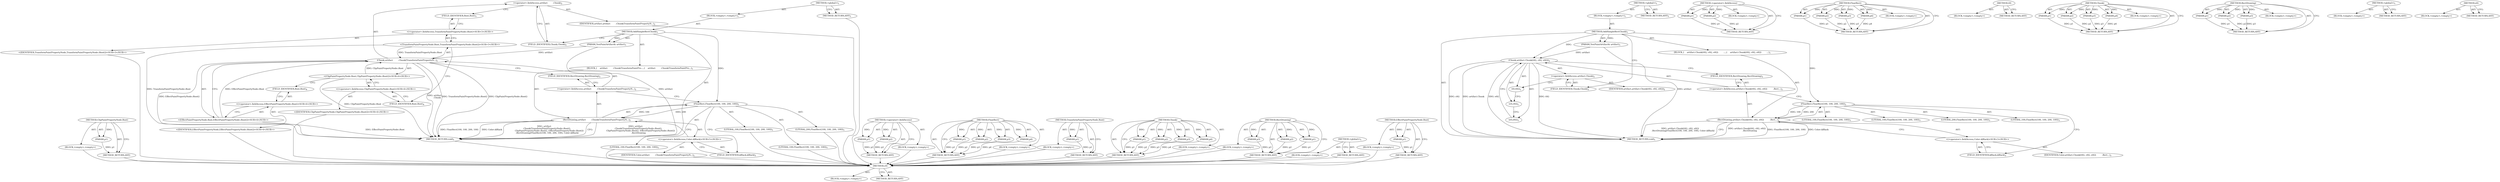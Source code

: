 digraph "e0" {
vulnerable_79 [label=<(METHOD,ClipPaintPropertyNode.Root)>];
vulnerable_80 [label=<(PARAM,p1)>];
vulnerable_81 [label=<(BLOCK,&lt;empty&gt;,&lt;empty&gt;)>];
vulnerable_82 [label=<(METHOD_RETURN,ANY)>];
vulnerable_6 [label=<(METHOD,&lt;global&gt;)<SUB>1</SUB>>];
vulnerable_7 [label=<(BLOCK,&lt;empty&gt;,&lt;empty&gt;)<SUB>1</SUB>>];
vulnerable_8 [label=<(METHOD,AddSimpleRectChunk)<SUB>1</SUB>>];
vulnerable_9 [label=<(PARAM,TestPaintArtifact&amp; artifact)<SUB>1</SUB>>];
vulnerable_10 [label=<(BLOCK,{
    artifact
        .Chunk(TransformPaintPro...,{
    artifact
        .Chunk(TransformPaintPro...)<SUB>1</SUB>>];
vulnerable_11 [label=<(RectDrawing,artifact
        .Chunk(TransformPaintPropertyN...)<SUB>2</SUB>>];
vulnerable_12 [label=<(&lt;operator&gt;.fieldAccess,artifact
        .Chunk(TransformPaintPropertyN...)<SUB>2</SUB>>];
vulnerable_13 [label=<(Chunk,artifact
        .Chunk(TransformPaintPropertyN...)<SUB>2</SUB>>];
vulnerable_14 [label=<(&lt;operator&gt;.fieldAccess,artifact
        .Chunk)<SUB>2</SUB>>];
vulnerable_15 [label=<(IDENTIFIER,artifact,artifact
        .Chunk(TransformPaintPropertyN...)<SUB>2</SUB>>];
vulnerable_16 [label=<(FIELD_IDENTIFIER,Chunk,Chunk)<SUB>2</SUB>>];
vulnerable_17 [label="<(TransformPaintPropertyNode.Root,TransformPaintPropertyNode::Root())<SUB>3</SUB>>"];
vulnerable_18 [label="<(&lt;operator&gt;.fieldAccess,TransformPaintPropertyNode::Root)<SUB>3</SUB>>"];
vulnerable_19 [label="<(IDENTIFIER,TransformPaintPropertyNode,TransformPaintPropertyNode::Root())<SUB>3</SUB>>"];
vulnerable_20 [label=<(FIELD_IDENTIFIER,Root,Root)<SUB>3</SUB>>];
vulnerable_21 [label="<(ClipPaintPropertyNode.Root,ClipPaintPropertyNode::Root())<SUB>4</SUB>>"];
vulnerable_22 [label="<(&lt;operator&gt;.fieldAccess,ClipPaintPropertyNode::Root)<SUB>4</SUB>>"];
vulnerable_23 [label="<(IDENTIFIER,ClipPaintPropertyNode,ClipPaintPropertyNode::Root())<SUB>4</SUB>>"];
vulnerable_24 [label=<(FIELD_IDENTIFIER,Root,Root)<SUB>4</SUB>>];
vulnerable_25 [label="<(EffectPaintPropertyNode.Root,EffectPaintPropertyNode::Root())<SUB>4</SUB>>"];
vulnerable_26 [label="<(&lt;operator&gt;.fieldAccess,EffectPaintPropertyNode::Root)<SUB>4</SUB>>"];
vulnerable_27 [label="<(IDENTIFIER,EffectPaintPropertyNode,EffectPaintPropertyNode::Root())<SUB>4</SUB>>"];
vulnerable_28 [label=<(FIELD_IDENTIFIER,Root,Root)<SUB>4</SUB>>];
vulnerable_29 [label=<(FIELD_IDENTIFIER,RectDrawing,RectDrawing)<SUB>2</SUB>>];
vulnerable_30 [label=<(FloatRect,FloatRect(100, 100, 200, 100))<SUB>5</SUB>>];
vulnerable_31 [label=<(LITERAL,100,FloatRect(100, 100, 200, 100))<SUB>5</SUB>>];
vulnerable_32 [label=<(LITERAL,100,FloatRect(100, 100, 200, 100))<SUB>5</SUB>>];
vulnerable_33 [label=<(LITERAL,200,FloatRect(100, 100, 200, 100))<SUB>5</SUB>>];
vulnerable_34 [label=<(LITERAL,100,FloatRect(100, 100, 200, 100))<SUB>5</SUB>>];
vulnerable_35 [label="<(&lt;operator&gt;.fieldAccess,Color::kBlack)<SUB>5</SUB>>"];
vulnerable_36 [label=<(IDENTIFIER,Color,artifact
        .Chunk(TransformPaintPropertyN...)<SUB>5</SUB>>];
vulnerable_37 [label=<(FIELD_IDENTIFIER,kBlack,kBlack)<SUB>5</SUB>>];
vulnerable_38 [label=<(METHOD_RETURN,void)<SUB>1</SUB>>];
vulnerable_40 [label=<(METHOD_RETURN,ANY)<SUB>1</SUB>>];
vulnerable_63 [label=<(METHOD,&lt;operator&gt;.fieldAccess)>];
vulnerable_64 [label=<(PARAM,p1)>];
vulnerable_65 [label=<(PARAM,p2)>];
vulnerable_66 [label=<(BLOCK,&lt;empty&gt;,&lt;empty&gt;)>];
vulnerable_67 [label=<(METHOD_RETURN,ANY)>];
vulnerable_87 [label=<(METHOD,FloatRect)>];
vulnerable_88 [label=<(PARAM,p1)>];
vulnerable_89 [label=<(PARAM,p2)>];
vulnerable_90 [label=<(PARAM,p3)>];
vulnerable_91 [label=<(PARAM,p4)>];
vulnerable_92 [label=<(BLOCK,&lt;empty&gt;,&lt;empty&gt;)>];
vulnerable_93 [label=<(METHOD_RETURN,ANY)>];
vulnerable_75 [label=<(METHOD,TransformPaintPropertyNode.Root)>];
vulnerable_76 [label=<(PARAM,p1)>];
vulnerable_77 [label=<(BLOCK,&lt;empty&gt;,&lt;empty&gt;)>];
vulnerable_78 [label=<(METHOD_RETURN,ANY)>];
vulnerable_68 [label=<(METHOD,Chunk)>];
vulnerable_69 [label=<(PARAM,p1)>];
vulnerable_70 [label=<(PARAM,p2)>];
vulnerable_71 [label=<(PARAM,p3)>];
vulnerable_72 [label=<(PARAM,p4)>];
vulnerable_73 [label=<(BLOCK,&lt;empty&gt;,&lt;empty&gt;)>];
vulnerable_74 [label=<(METHOD_RETURN,ANY)>];
vulnerable_57 [label=<(METHOD,RectDrawing)>];
vulnerable_58 [label=<(PARAM,p1)>];
vulnerable_59 [label=<(PARAM,p2)>];
vulnerable_60 [label=<(PARAM,p3)>];
vulnerable_61 [label=<(BLOCK,&lt;empty&gt;,&lt;empty&gt;)>];
vulnerable_62 [label=<(METHOD_RETURN,ANY)>];
vulnerable_51 [label=<(METHOD,&lt;global&gt;)<SUB>1</SUB>>];
vulnerable_52 [label=<(BLOCK,&lt;empty&gt;,&lt;empty&gt;)>];
vulnerable_53 [label=<(METHOD_RETURN,ANY)>];
vulnerable_83 [label=<(METHOD,EffectPaintPropertyNode.Root)>];
vulnerable_84 [label=<(PARAM,p1)>];
vulnerable_85 [label=<(BLOCK,&lt;empty&gt;,&lt;empty&gt;)>];
vulnerable_86 [label=<(METHOD_RETURN,ANY)>];
fixed_69 [label=<(METHOD,c0)>];
fixed_70 [label=<(BLOCK,&lt;empty&gt;,&lt;empty&gt;)>];
fixed_71 [label=<(METHOD_RETURN,ANY)>];
fixed_6 [label=<(METHOD,&lt;global&gt;)<SUB>1</SUB>>];
fixed_7 [label=<(BLOCK,&lt;empty&gt;,&lt;empty&gt;)<SUB>1</SUB>>];
fixed_8 [label=<(METHOD,AddSimpleRectChunk)<SUB>1</SUB>>];
fixed_9 [label=<(PARAM,TestPaintArtifact&amp; artifact)<SUB>1</SUB>>];
fixed_10 [label=<(BLOCK,{
    artifact.Chunk(t0(), c0(), e0())
        ...,{
    artifact.Chunk(t0(), c0(), e0())
        ...)<SUB>1</SUB>>];
fixed_11 [label=<(RectDrawing,artifact.Chunk(t0(), c0(), e0())
         .Rect...)<SUB>2</SUB>>];
fixed_12 [label=<(&lt;operator&gt;.fieldAccess,artifact.Chunk(t0(), c0(), e0())
         .Rect...)<SUB>2</SUB>>];
fixed_13 [label=<(Chunk,artifact.Chunk(t0(), c0(), e0()))<SUB>2</SUB>>];
fixed_14 [label=<(&lt;operator&gt;.fieldAccess,artifact.Chunk)<SUB>2</SUB>>];
fixed_15 [label=<(IDENTIFIER,artifact,artifact.Chunk(t0(), c0(), e0()))<SUB>2</SUB>>];
fixed_16 [label=<(FIELD_IDENTIFIER,Chunk,Chunk)<SUB>2</SUB>>];
fixed_17 [label=<(t0,t0())<SUB>2</SUB>>];
fixed_18 [label=<(c0,c0())<SUB>2</SUB>>];
fixed_19 [label=<(e0,e0())<SUB>2</SUB>>];
fixed_20 [label=<(FIELD_IDENTIFIER,RectDrawing,RectDrawing)<SUB>2</SUB>>];
fixed_21 [label=<(FloatRect,FloatRect(100, 100, 200, 100))<SUB>3</SUB>>];
fixed_22 [label=<(LITERAL,100,FloatRect(100, 100, 200, 100))<SUB>3</SUB>>];
fixed_23 [label=<(LITERAL,100,FloatRect(100, 100, 200, 100))<SUB>3</SUB>>];
fixed_24 [label=<(LITERAL,200,FloatRect(100, 100, 200, 100))<SUB>3</SUB>>];
fixed_25 [label=<(LITERAL,100,FloatRect(100, 100, 200, 100))<SUB>3</SUB>>];
fixed_26 [label="<(&lt;operator&gt;.fieldAccess,Color::kBlack)<SUB>3</SUB>>"];
fixed_27 [label=<(IDENTIFIER,Color,artifact.Chunk(t0(), c0(), e0())
         .Rect...)<SUB>3</SUB>>];
fixed_28 [label=<(FIELD_IDENTIFIER,kBlack,kBlack)<SUB>3</SUB>>];
fixed_29 [label=<(METHOD_RETURN,void)<SUB>1</SUB>>];
fixed_31 [label=<(METHOD_RETURN,ANY)<SUB>1</SUB>>];
fixed_54 [label=<(METHOD,&lt;operator&gt;.fieldAccess)>];
fixed_55 [label=<(PARAM,p1)>];
fixed_56 [label=<(PARAM,p2)>];
fixed_57 [label=<(BLOCK,&lt;empty&gt;,&lt;empty&gt;)>];
fixed_58 [label=<(METHOD_RETURN,ANY)>];
fixed_75 [label=<(METHOD,FloatRect)>];
fixed_76 [label=<(PARAM,p1)>];
fixed_77 [label=<(PARAM,p2)>];
fixed_78 [label=<(PARAM,p3)>];
fixed_79 [label=<(PARAM,p4)>];
fixed_80 [label=<(BLOCK,&lt;empty&gt;,&lt;empty&gt;)>];
fixed_81 [label=<(METHOD_RETURN,ANY)>];
fixed_66 [label=<(METHOD,t0)>];
fixed_67 [label=<(BLOCK,&lt;empty&gt;,&lt;empty&gt;)>];
fixed_68 [label=<(METHOD_RETURN,ANY)>];
fixed_59 [label=<(METHOD,Chunk)>];
fixed_60 [label=<(PARAM,p1)>];
fixed_61 [label=<(PARAM,p2)>];
fixed_62 [label=<(PARAM,p3)>];
fixed_63 [label=<(PARAM,p4)>];
fixed_64 [label=<(BLOCK,&lt;empty&gt;,&lt;empty&gt;)>];
fixed_65 [label=<(METHOD_RETURN,ANY)>];
fixed_48 [label=<(METHOD,RectDrawing)>];
fixed_49 [label=<(PARAM,p1)>];
fixed_50 [label=<(PARAM,p2)>];
fixed_51 [label=<(PARAM,p3)>];
fixed_52 [label=<(BLOCK,&lt;empty&gt;,&lt;empty&gt;)>];
fixed_53 [label=<(METHOD_RETURN,ANY)>];
fixed_42 [label=<(METHOD,&lt;global&gt;)<SUB>1</SUB>>];
fixed_43 [label=<(BLOCK,&lt;empty&gt;,&lt;empty&gt;)>];
fixed_44 [label=<(METHOD_RETURN,ANY)>];
fixed_72 [label=<(METHOD,e0)>];
fixed_73 [label=<(BLOCK,&lt;empty&gt;,&lt;empty&gt;)>];
fixed_74 [label=<(METHOD_RETURN,ANY)>];
vulnerable_79 -> vulnerable_80  [key=0, label="AST: "];
vulnerable_79 -> vulnerable_80  [key=1, label="DDG: "];
vulnerable_79 -> vulnerable_81  [key=0, label="AST: "];
vulnerable_79 -> vulnerable_82  [key=0, label="AST: "];
vulnerable_79 -> vulnerable_82  [key=1, label="CFG: "];
vulnerable_80 -> vulnerable_82  [key=0, label="DDG: p1"];
vulnerable_81 -> fixed_69  [key=0];
vulnerable_82 -> fixed_69  [key=0];
vulnerable_6 -> vulnerable_7  [key=0, label="AST: "];
vulnerable_6 -> vulnerable_40  [key=0, label="AST: "];
vulnerable_6 -> vulnerable_40  [key=1, label="CFG: "];
vulnerable_7 -> vulnerable_8  [key=0, label="AST: "];
vulnerable_8 -> vulnerable_9  [key=0, label="AST: "];
vulnerable_8 -> vulnerable_9  [key=1, label="DDG: "];
vulnerable_8 -> vulnerable_10  [key=0, label="AST: "];
vulnerable_8 -> vulnerable_38  [key=0, label="AST: "];
vulnerable_8 -> vulnerable_16  [key=0, label="CFG: "];
vulnerable_8 -> vulnerable_30  [key=0, label="DDG: "];
vulnerable_9 -> vulnerable_38  [key=0, label="DDG: artifact"];
vulnerable_9 -> vulnerable_13  [key=0, label="DDG: artifact"];
vulnerable_10 -> vulnerable_11  [key=0, label="AST: "];
vulnerable_11 -> vulnerable_12  [key=0, label="AST: "];
vulnerable_11 -> vulnerable_30  [key=0, label="AST: "];
vulnerable_11 -> vulnerable_35  [key=0, label="AST: "];
vulnerable_11 -> vulnerable_38  [key=0, label="CFG: "];
vulnerable_11 -> vulnerable_38  [key=1, label="DDG: artifact
        .Chunk(TransformPaintPropertyNode::Root(),
               ClipPaintPropertyNode::Root(), EffectPaintPropertyNode::Root())
         .RectDrawing"];
vulnerable_11 -> vulnerable_38  [key=2, label="DDG: FloatRect(100, 100, 200, 100)"];
vulnerable_11 -> vulnerable_38  [key=3, label="DDG: Color::kBlack"];
vulnerable_11 -> vulnerable_38  [key=4, label="DDG: artifact
        .Chunk(TransformPaintPropertyNode::Root(),
               ClipPaintPropertyNode::Root(), EffectPaintPropertyNode::Root())
         .RectDrawing(FloatRect(100, 100, 200, 100), Color::kBlack)"];
vulnerable_12 -> vulnerable_13  [key=0, label="AST: "];
vulnerable_12 -> vulnerable_29  [key=0, label="AST: "];
vulnerable_12 -> vulnerable_30  [key=0, label="CFG: "];
vulnerable_13 -> vulnerable_14  [key=0, label="AST: "];
vulnerable_13 -> vulnerable_17  [key=0, label="AST: "];
vulnerable_13 -> vulnerable_21  [key=0, label="AST: "];
vulnerable_13 -> vulnerable_25  [key=0, label="AST: "];
vulnerable_13 -> vulnerable_29  [key=0, label="CFG: "];
vulnerable_13 -> vulnerable_38  [key=0, label="DDG: artifact
        .Chunk"];
vulnerable_13 -> vulnerable_38  [key=1, label="DDG: TransformPaintPropertyNode::Root()"];
vulnerable_13 -> vulnerable_38  [key=2, label="DDG: ClipPaintPropertyNode::Root()"];
vulnerable_13 -> vulnerable_38  [key=3, label="DDG: EffectPaintPropertyNode::Root()"];
vulnerable_14 -> vulnerable_15  [key=0, label="AST: "];
vulnerable_14 -> vulnerable_16  [key=0, label="AST: "];
vulnerable_14 -> vulnerable_20  [key=0, label="CFG: "];
vulnerable_15 -> fixed_69  [key=0];
vulnerable_16 -> vulnerable_14  [key=0, label="CFG: "];
vulnerable_17 -> vulnerable_18  [key=0, label="AST: "];
vulnerable_17 -> vulnerable_24  [key=0, label="CFG: "];
vulnerable_17 -> vulnerable_38  [key=0, label="DDG: TransformPaintPropertyNode::Root"];
vulnerable_17 -> vulnerable_13  [key=0, label="DDG: TransformPaintPropertyNode::Root"];
vulnerable_18 -> vulnerable_19  [key=0, label="AST: "];
vulnerable_18 -> vulnerable_20  [key=0, label="AST: "];
vulnerable_18 -> vulnerable_17  [key=0, label="CFG: "];
vulnerable_19 -> fixed_69  [key=0];
vulnerable_20 -> vulnerable_18  [key=0, label="CFG: "];
vulnerable_21 -> vulnerable_22  [key=0, label="AST: "];
vulnerable_21 -> vulnerable_28  [key=0, label="CFG: "];
vulnerable_21 -> vulnerable_38  [key=0, label="DDG: ClipPaintPropertyNode::Root"];
vulnerable_21 -> vulnerable_13  [key=0, label="DDG: ClipPaintPropertyNode::Root"];
vulnerable_22 -> vulnerable_23  [key=0, label="AST: "];
vulnerable_22 -> vulnerable_24  [key=0, label="AST: "];
vulnerable_22 -> vulnerable_21  [key=0, label="CFG: "];
vulnerable_23 -> fixed_69  [key=0];
vulnerable_24 -> vulnerable_22  [key=0, label="CFG: "];
vulnerable_25 -> vulnerable_26  [key=0, label="AST: "];
vulnerable_25 -> vulnerable_13  [key=0, label="CFG: "];
vulnerable_25 -> vulnerable_13  [key=1, label="DDG: EffectPaintPropertyNode::Root"];
vulnerable_25 -> vulnerable_38  [key=0, label="DDG: EffectPaintPropertyNode::Root"];
vulnerable_26 -> vulnerable_27  [key=0, label="AST: "];
vulnerable_26 -> vulnerable_28  [key=0, label="AST: "];
vulnerable_26 -> vulnerable_25  [key=0, label="CFG: "];
vulnerable_27 -> fixed_69  [key=0];
vulnerable_28 -> vulnerable_26  [key=0, label="CFG: "];
vulnerable_29 -> vulnerable_12  [key=0, label="CFG: "];
vulnerable_30 -> vulnerable_31  [key=0, label="AST: "];
vulnerable_30 -> vulnerable_32  [key=0, label="AST: "];
vulnerable_30 -> vulnerable_33  [key=0, label="AST: "];
vulnerable_30 -> vulnerable_34  [key=0, label="AST: "];
vulnerable_30 -> vulnerable_37  [key=0, label="CFG: "];
vulnerable_30 -> vulnerable_11  [key=0, label="DDG: 100"];
vulnerable_30 -> vulnerable_11  [key=1, label="DDG: 200"];
vulnerable_31 -> fixed_69  [key=0];
vulnerable_32 -> fixed_69  [key=0];
vulnerable_33 -> fixed_69  [key=0];
vulnerable_34 -> fixed_69  [key=0];
vulnerable_35 -> vulnerable_36  [key=0, label="AST: "];
vulnerable_35 -> vulnerable_37  [key=0, label="AST: "];
vulnerable_35 -> vulnerable_11  [key=0, label="CFG: "];
vulnerable_36 -> fixed_69  [key=0];
vulnerable_37 -> vulnerable_35  [key=0, label="CFG: "];
vulnerable_38 -> fixed_69  [key=0];
vulnerable_40 -> fixed_69  [key=0];
vulnerable_63 -> vulnerable_64  [key=0, label="AST: "];
vulnerable_63 -> vulnerable_64  [key=1, label="DDG: "];
vulnerable_63 -> vulnerable_66  [key=0, label="AST: "];
vulnerable_63 -> vulnerable_65  [key=0, label="AST: "];
vulnerable_63 -> vulnerable_65  [key=1, label="DDG: "];
vulnerable_63 -> vulnerable_67  [key=0, label="AST: "];
vulnerable_63 -> vulnerable_67  [key=1, label="CFG: "];
vulnerable_64 -> vulnerable_67  [key=0, label="DDG: p1"];
vulnerable_65 -> vulnerable_67  [key=0, label="DDG: p2"];
vulnerable_66 -> fixed_69  [key=0];
vulnerable_67 -> fixed_69  [key=0];
vulnerable_87 -> vulnerable_88  [key=0, label="AST: "];
vulnerable_87 -> vulnerable_88  [key=1, label="DDG: "];
vulnerable_87 -> vulnerable_92  [key=0, label="AST: "];
vulnerable_87 -> vulnerable_89  [key=0, label="AST: "];
vulnerable_87 -> vulnerable_89  [key=1, label="DDG: "];
vulnerable_87 -> vulnerable_93  [key=0, label="AST: "];
vulnerable_87 -> vulnerable_93  [key=1, label="CFG: "];
vulnerable_87 -> vulnerable_90  [key=0, label="AST: "];
vulnerable_87 -> vulnerable_90  [key=1, label="DDG: "];
vulnerable_87 -> vulnerable_91  [key=0, label="AST: "];
vulnerable_87 -> vulnerable_91  [key=1, label="DDG: "];
vulnerable_88 -> vulnerable_93  [key=0, label="DDG: p1"];
vulnerable_89 -> vulnerable_93  [key=0, label="DDG: p2"];
vulnerable_90 -> vulnerable_93  [key=0, label="DDG: p3"];
vulnerable_91 -> vulnerable_93  [key=0, label="DDG: p4"];
vulnerable_92 -> fixed_69  [key=0];
vulnerable_93 -> fixed_69  [key=0];
vulnerable_75 -> vulnerable_76  [key=0, label="AST: "];
vulnerable_75 -> vulnerable_76  [key=1, label="DDG: "];
vulnerable_75 -> vulnerable_77  [key=0, label="AST: "];
vulnerable_75 -> vulnerable_78  [key=0, label="AST: "];
vulnerable_75 -> vulnerable_78  [key=1, label="CFG: "];
vulnerable_76 -> vulnerable_78  [key=0, label="DDG: p1"];
vulnerable_77 -> fixed_69  [key=0];
vulnerable_78 -> fixed_69  [key=0];
vulnerable_68 -> vulnerable_69  [key=0, label="AST: "];
vulnerable_68 -> vulnerable_69  [key=1, label="DDG: "];
vulnerable_68 -> vulnerable_73  [key=0, label="AST: "];
vulnerable_68 -> vulnerable_70  [key=0, label="AST: "];
vulnerable_68 -> vulnerable_70  [key=1, label="DDG: "];
vulnerable_68 -> vulnerable_74  [key=0, label="AST: "];
vulnerable_68 -> vulnerable_74  [key=1, label="CFG: "];
vulnerable_68 -> vulnerable_71  [key=0, label="AST: "];
vulnerable_68 -> vulnerable_71  [key=1, label="DDG: "];
vulnerable_68 -> vulnerable_72  [key=0, label="AST: "];
vulnerable_68 -> vulnerable_72  [key=1, label="DDG: "];
vulnerable_69 -> vulnerable_74  [key=0, label="DDG: p1"];
vulnerable_70 -> vulnerable_74  [key=0, label="DDG: p2"];
vulnerable_71 -> vulnerable_74  [key=0, label="DDG: p3"];
vulnerable_72 -> vulnerable_74  [key=0, label="DDG: p4"];
vulnerable_73 -> fixed_69  [key=0];
vulnerable_74 -> fixed_69  [key=0];
vulnerable_57 -> vulnerable_58  [key=0, label="AST: "];
vulnerable_57 -> vulnerable_58  [key=1, label="DDG: "];
vulnerable_57 -> vulnerable_61  [key=0, label="AST: "];
vulnerable_57 -> vulnerable_59  [key=0, label="AST: "];
vulnerable_57 -> vulnerable_59  [key=1, label="DDG: "];
vulnerable_57 -> vulnerable_62  [key=0, label="AST: "];
vulnerable_57 -> vulnerable_62  [key=1, label="CFG: "];
vulnerable_57 -> vulnerable_60  [key=0, label="AST: "];
vulnerable_57 -> vulnerable_60  [key=1, label="DDG: "];
vulnerable_58 -> vulnerable_62  [key=0, label="DDG: p1"];
vulnerable_59 -> vulnerable_62  [key=0, label="DDG: p2"];
vulnerable_60 -> vulnerable_62  [key=0, label="DDG: p3"];
vulnerable_61 -> fixed_69  [key=0];
vulnerable_62 -> fixed_69  [key=0];
vulnerable_51 -> vulnerable_52  [key=0, label="AST: "];
vulnerable_51 -> vulnerable_53  [key=0, label="AST: "];
vulnerable_51 -> vulnerable_53  [key=1, label="CFG: "];
vulnerable_52 -> fixed_69  [key=0];
vulnerable_53 -> fixed_69  [key=0];
vulnerable_83 -> vulnerable_84  [key=0, label="AST: "];
vulnerable_83 -> vulnerable_84  [key=1, label="DDG: "];
vulnerable_83 -> vulnerable_85  [key=0, label="AST: "];
vulnerable_83 -> vulnerable_86  [key=0, label="AST: "];
vulnerable_83 -> vulnerable_86  [key=1, label="CFG: "];
vulnerable_84 -> vulnerable_86  [key=0, label="DDG: p1"];
vulnerable_85 -> fixed_69  [key=0];
vulnerable_86 -> fixed_69  [key=0];
fixed_69 -> fixed_70  [key=0, label="AST: "];
fixed_69 -> fixed_71  [key=0, label="AST: "];
fixed_69 -> fixed_71  [key=1, label="CFG: "];
fixed_6 -> fixed_7  [key=0, label="AST: "];
fixed_6 -> fixed_31  [key=0, label="AST: "];
fixed_6 -> fixed_31  [key=1, label="CFG: "];
fixed_7 -> fixed_8  [key=0, label="AST: "];
fixed_8 -> fixed_9  [key=0, label="AST: "];
fixed_8 -> fixed_9  [key=1, label="DDG: "];
fixed_8 -> fixed_10  [key=0, label="AST: "];
fixed_8 -> fixed_29  [key=0, label="AST: "];
fixed_8 -> fixed_16  [key=0, label="CFG: "];
fixed_8 -> fixed_21  [key=0, label="DDG: "];
fixed_8 -> fixed_13  [key=0, label="DDG: "];
fixed_9 -> fixed_29  [key=0, label="DDG: artifact"];
fixed_9 -> fixed_13  [key=0, label="DDG: artifact"];
fixed_10 -> fixed_11  [key=0, label="AST: "];
fixed_11 -> fixed_12  [key=0, label="AST: "];
fixed_11 -> fixed_21  [key=0, label="AST: "];
fixed_11 -> fixed_26  [key=0, label="AST: "];
fixed_11 -> fixed_29  [key=0, label="CFG: "];
fixed_11 -> fixed_29  [key=1, label="DDG: artifact.Chunk(t0(), c0(), e0())
         .RectDrawing"];
fixed_11 -> fixed_29  [key=2, label="DDG: FloatRect(100, 100, 200, 100)"];
fixed_11 -> fixed_29  [key=3, label="DDG: Color::kBlack"];
fixed_11 -> fixed_29  [key=4, label="DDG: artifact.Chunk(t0(), c0(), e0())
         .RectDrawing(FloatRect(100, 100, 200, 100), Color::kBlack)"];
fixed_12 -> fixed_13  [key=0, label="AST: "];
fixed_12 -> fixed_20  [key=0, label="AST: "];
fixed_12 -> fixed_21  [key=0, label="CFG: "];
fixed_13 -> fixed_14  [key=0, label="AST: "];
fixed_13 -> fixed_17  [key=0, label="AST: "];
fixed_13 -> fixed_18  [key=0, label="AST: "];
fixed_13 -> fixed_19  [key=0, label="AST: "];
fixed_13 -> fixed_20  [key=0, label="CFG: "];
fixed_13 -> fixed_29  [key=0, label="DDG: artifact.Chunk"];
fixed_13 -> fixed_29  [key=1, label="DDG: t0()"];
fixed_13 -> fixed_29  [key=2, label="DDG: c0()"];
fixed_13 -> fixed_29  [key=3, label="DDG: e0()"];
fixed_14 -> fixed_15  [key=0, label="AST: "];
fixed_14 -> fixed_16  [key=0, label="AST: "];
fixed_14 -> fixed_17  [key=0, label="CFG: "];
fixed_16 -> fixed_14  [key=0, label="CFG: "];
fixed_17 -> fixed_18  [key=0, label="CFG: "];
fixed_18 -> fixed_19  [key=0, label="CFG: "];
fixed_19 -> fixed_13  [key=0, label="CFG: "];
fixed_20 -> fixed_12  [key=0, label="CFG: "];
fixed_21 -> fixed_22  [key=0, label="AST: "];
fixed_21 -> fixed_23  [key=0, label="AST: "];
fixed_21 -> fixed_24  [key=0, label="AST: "];
fixed_21 -> fixed_25  [key=0, label="AST: "];
fixed_21 -> fixed_28  [key=0, label="CFG: "];
fixed_21 -> fixed_11  [key=0, label="DDG: 100"];
fixed_21 -> fixed_11  [key=1, label="DDG: 200"];
fixed_26 -> fixed_27  [key=0, label="AST: "];
fixed_26 -> fixed_28  [key=0, label="AST: "];
fixed_26 -> fixed_11  [key=0, label="CFG: "];
fixed_28 -> fixed_26  [key=0, label="CFG: "];
fixed_54 -> fixed_55  [key=0, label="AST: "];
fixed_54 -> fixed_55  [key=1, label="DDG: "];
fixed_54 -> fixed_57  [key=0, label="AST: "];
fixed_54 -> fixed_56  [key=0, label="AST: "];
fixed_54 -> fixed_56  [key=1, label="DDG: "];
fixed_54 -> fixed_58  [key=0, label="AST: "];
fixed_54 -> fixed_58  [key=1, label="CFG: "];
fixed_55 -> fixed_58  [key=0, label="DDG: p1"];
fixed_56 -> fixed_58  [key=0, label="DDG: p2"];
fixed_75 -> fixed_76  [key=0, label="AST: "];
fixed_75 -> fixed_76  [key=1, label="DDG: "];
fixed_75 -> fixed_80  [key=0, label="AST: "];
fixed_75 -> fixed_77  [key=0, label="AST: "];
fixed_75 -> fixed_77  [key=1, label="DDG: "];
fixed_75 -> fixed_81  [key=0, label="AST: "];
fixed_75 -> fixed_81  [key=1, label="CFG: "];
fixed_75 -> fixed_78  [key=0, label="AST: "];
fixed_75 -> fixed_78  [key=1, label="DDG: "];
fixed_75 -> fixed_79  [key=0, label="AST: "];
fixed_75 -> fixed_79  [key=1, label="DDG: "];
fixed_76 -> fixed_81  [key=0, label="DDG: p1"];
fixed_77 -> fixed_81  [key=0, label="DDG: p2"];
fixed_78 -> fixed_81  [key=0, label="DDG: p3"];
fixed_79 -> fixed_81  [key=0, label="DDG: p4"];
fixed_66 -> fixed_67  [key=0, label="AST: "];
fixed_66 -> fixed_68  [key=0, label="AST: "];
fixed_66 -> fixed_68  [key=1, label="CFG: "];
fixed_59 -> fixed_60  [key=0, label="AST: "];
fixed_59 -> fixed_60  [key=1, label="DDG: "];
fixed_59 -> fixed_64  [key=0, label="AST: "];
fixed_59 -> fixed_61  [key=0, label="AST: "];
fixed_59 -> fixed_61  [key=1, label="DDG: "];
fixed_59 -> fixed_65  [key=0, label="AST: "];
fixed_59 -> fixed_65  [key=1, label="CFG: "];
fixed_59 -> fixed_62  [key=0, label="AST: "];
fixed_59 -> fixed_62  [key=1, label="DDG: "];
fixed_59 -> fixed_63  [key=0, label="AST: "];
fixed_59 -> fixed_63  [key=1, label="DDG: "];
fixed_60 -> fixed_65  [key=0, label="DDG: p1"];
fixed_61 -> fixed_65  [key=0, label="DDG: p2"];
fixed_62 -> fixed_65  [key=0, label="DDG: p3"];
fixed_63 -> fixed_65  [key=0, label="DDG: p4"];
fixed_48 -> fixed_49  [key=0, label="AST: "];
fixed_48 -> fixed_49  [key=1, label="DDG: "];
fixed_48 -> fixed_52  [key=0, label="AST: "];
fixed_48 -> fixed_50  [key=0, label="AST: "];
fixed_48 -> fixed_50  [key=1, label="DDG: "];
fixed_48 -> fixed_53  [key=0, label="AST: "];
fixed_48 -> fixed_53  [key=1, label="CFG: "];
fixed_48 -> fixed_51  [key=0, label="AST: "];
fixed_48 -> fixed_51  [key=1, label="DDG: "];
fixed_49 -> fixed_53  [key=0, label="DDG: p1"];
fixed_50 -> fixed_53  [key=0, label="DDG: p2"];
fixed_51 -> fixed_53  [key=0, label="DDG: p3"];
fixed_42 -> fixed_43  [key=0, label="AST: "];
fixed_42 -> fixed_44  [key=0, label="AST: "];
fixed_42 -> fixed_44  [key=1, label="CFG: "];
fixed_72 -> fixed_73  [key=0, label="AST: "];
fixed_72 -> fixed_74  [key=0, label="AST: "];
fixed_72 -> fixed_74  [key=1, label="CFG: "];
}
